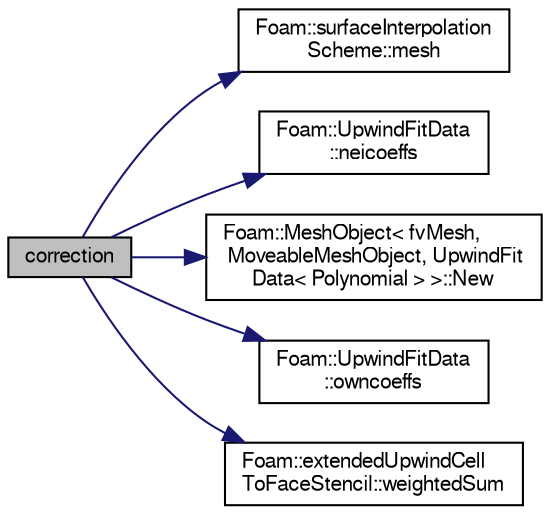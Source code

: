 digraph "correction"
{
  bgcolor="transparent";
  edge [fontname="FreeSans",fontsize="10",labelfontname="FreeSans",labelfontsize="10"];
  node [fontname="FreeSans",fontsize="10",shape=record];
  rankdir="LR";
  Node14 [label="correction",height=0.2,width=0.4,color="black", fillcolor="grey75", style="filled", fontcolor="black"];
  Node14 -> Node15 [color="midnightblue",fontsize="10",style="solid",fontname="FreeSans"];
  Node15 [label="Foam::surfaceInterpolation\lScheme::mesh",height=0.2,width=0.4,color="black",URL="$a23278.html#a470f06cfb9b6ee887cd85d63de275607",tooltip="Return mesh reference. "];
  Node14 -> Node16 [color="midnightblue",fontsize="10",style="solid",fontname="FreeSans"];
  Node16 [label="Foam::UpwindFitData\l::neicoeffs",height=0.2,width=0.4,color="black",URL="$a23262.html#ac6d41ba9c3066aaf601c413a1315ff2c",tooltip="Return reference to neighbour fit coefficients. "];
  Node14 -> Node17 [color="midnightblue",fontsize="10",style="solid",fontname="FreeSans"];
  Node17 [label="Foam::MeshObject\< fvMesh,\l MoveableMeshObject, UpwindFit\lData\< Polynomial \> \>::New",height=0.2,width=0.4,color="black",URL="$a27138.html#ab61cc2091ec1fd7e08e8948e84235a05"];
  Node14 -> Node18 [color="midnightblue",fontsize="10",style="solid",fontname="FreeSans"];
  Node18 [label="Foam::UpwindFitData\l::owncoeffs",height=0.2,width=0.4,color="black",URL="$a23262.html#acbcd68e075260f0831014a4eb49195eb",tooltip="Return reference to owner fit coefficients. "];
  Node14 -> Node19 [color="midnightblue",fontsize="10",style="solid",fontname="FreeSans"];
  Node19 [label="Foam::extendedUpwindCell\lToFaceStencil::weightedSum",height=0.2,width=0.4,color="black",URL="$a22678.html#a03ec742895e58c41cb96dbcb843c9528",tooltip="Sum vol field contributions to create face values. "];
}
